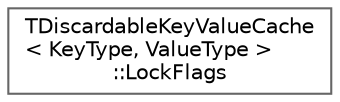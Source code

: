 digraph "Graphical Class Hierarchy"
{
 // INTERACTIVE_SVG=YES
 // LATEX_PDF_SIZE
  bgcolor="transparent";
  edge [fontname=Helvetica,fontsize=10,labelfontname=Helvetica,labelfontsize=10];
  node [fontname=Helvetica,fontsize=10,shape=box,height=0.2,width=0.4];
  rankdir="LR";
  Node0 [id="Node000000",label="TDiscardableKeyValueCache\l\< KeyType, ValueType \>\l::LockFlags",height=0.2,width=0.4,color="grey40", fillcolor="white", style="filled",URL="$dd/d2f/structTDiscardableKeyValueCache_1_1LockFlags.html",tooltip=" "];
}
